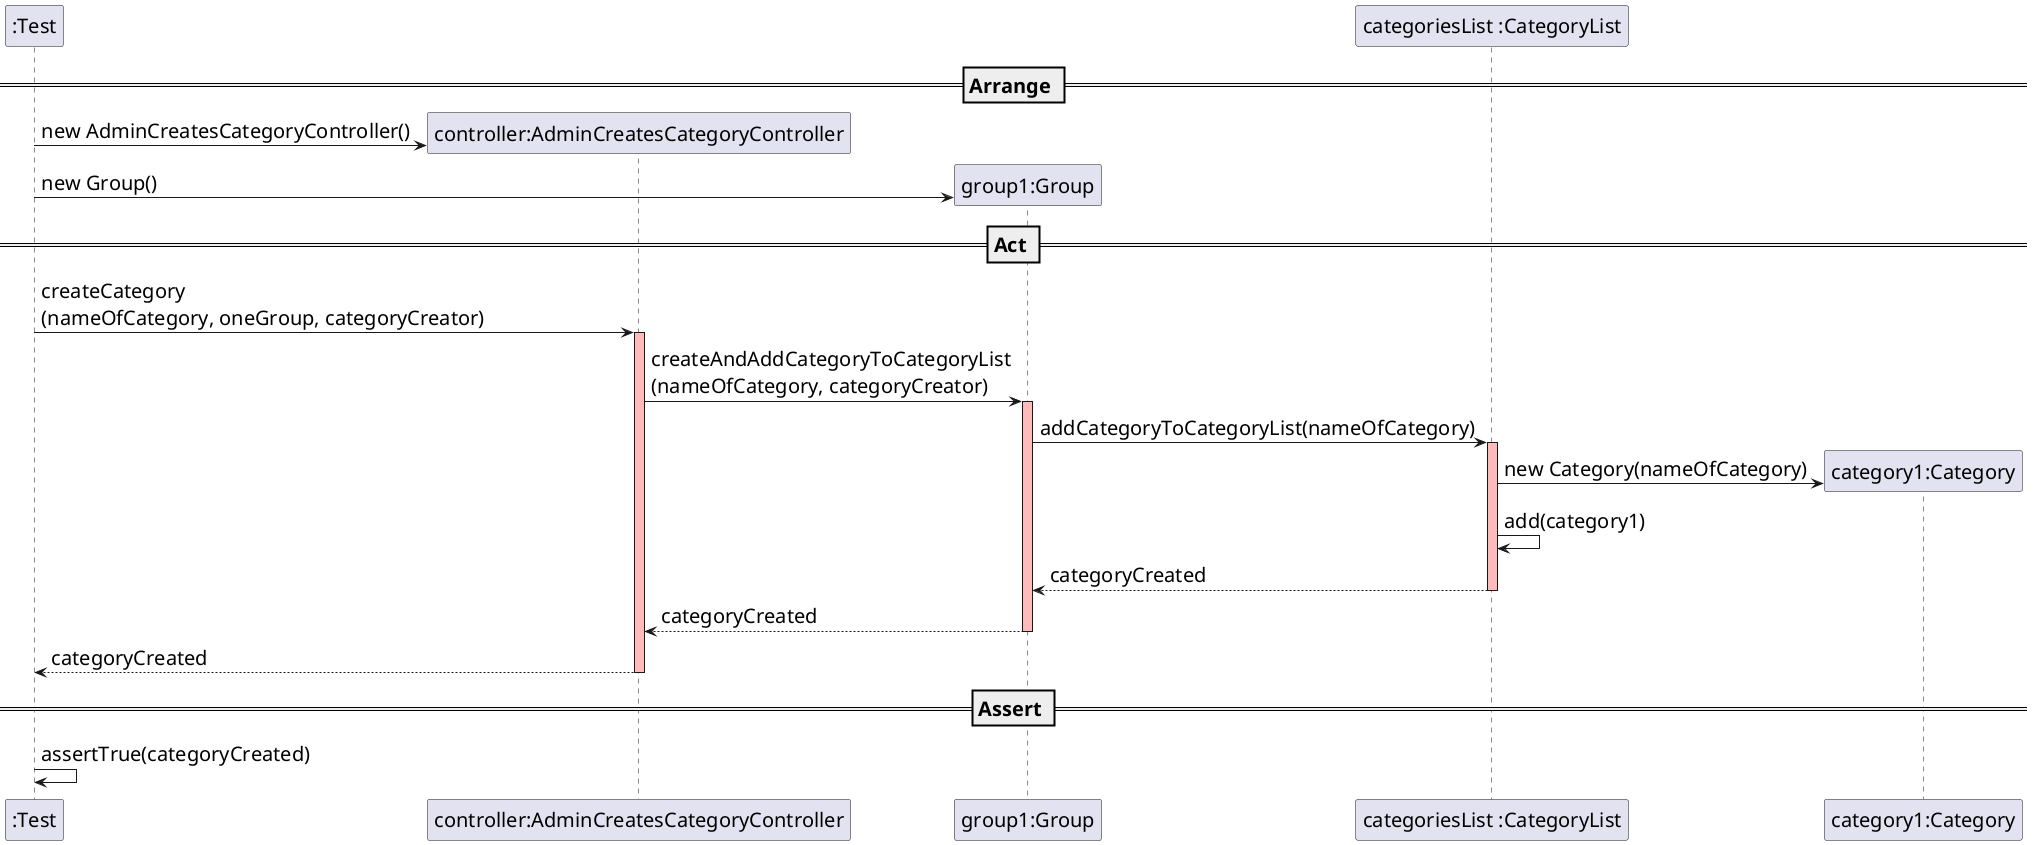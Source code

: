 @startuml

skinparam DefaultFontSize 20

create ":Test"

== Arrange ==
create "controller:AdminCreatesCategoryController"
":Test" -> "controller:AdminCreatesCategoryController" : new AdminCreatesCategoryController()
create "group1:Group"
":Test" -> "group1:Group" : new Group()


== Act ==
":Test" -> "controller:AdminCreatesCategoryController" : createCategory\n(nameOfCategory, oneGroup, categoryCreator)
activate "controller:AdminCreatesCategoryController" #FFBBBB
"controller:AdminCreatesCategoryController" -> "group1:Group" : createAndAddCategoryToCategoryList\n(nameOfCategory, categoryCreator)
activate "group1:Group" #FFBBBB
"group1:Group" -> "categoriesList :CategoryList" : addCategoryToCategoryList(nameOfCategory)
activate "categoriesList :CategoryList" #FFBBBB
create "category1:Category"
"categoriesList :CategoryList" -> "category1:Category" : new Category(nameOfCategory)
"categoriesList :CategoryList"-> "categoriesList :CategoryList" : add(category1)
"categoriesList :CategoryList" --> "group1:Group" : categoryCreated
deactivate "categoriesList :CategoryList" #FFBBBB
"group1:Group" --> "controller:AdminCreatesCategoryController" : categoryCreated
deactivate "group1:Group" #FFBBBB
"controller:AdminCreatesCategoryController" --> ":Test" : categoryCreated
deactivate "controller:AdminCreatesCategoryController" #FFBBBB

== Assert ==
":Test" -> ":Test" : assertTrue(categoryCreated)

@enduml
